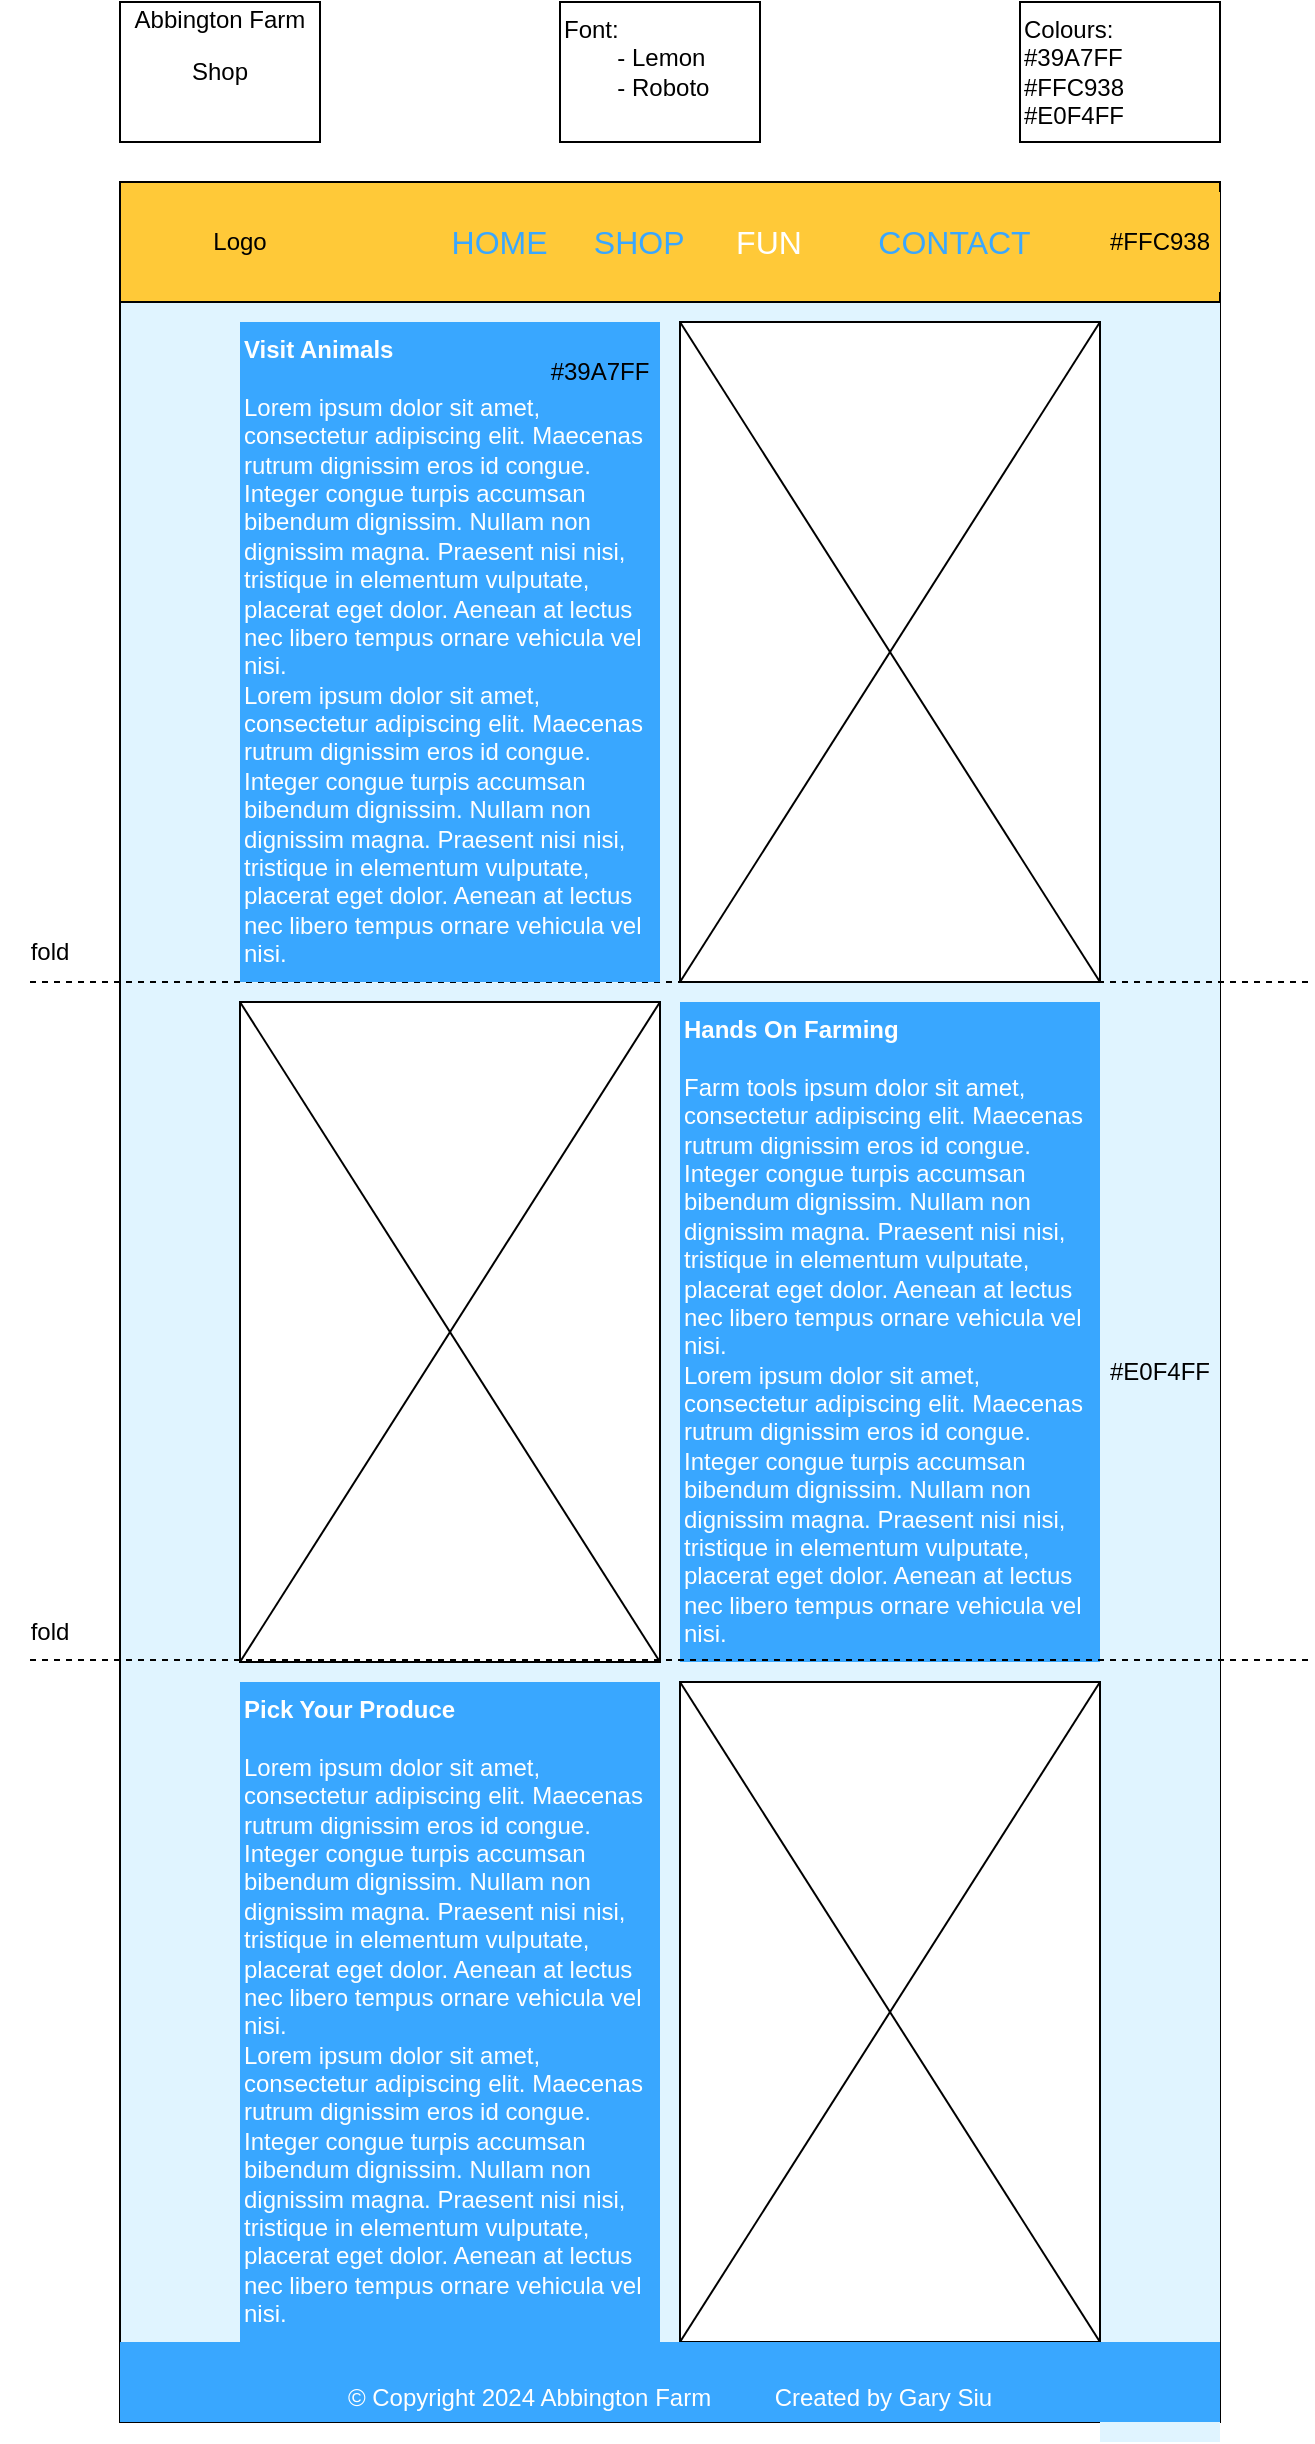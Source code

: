 <mxfile version="23.1.6" type="device">
  <diagram name="Page-1" id="TmDt9XGM6VzQtZlpyaEq">
    <mxGraphModel dx="617" dy="1153" grid="1" gridSize="10" guides="1" tooltips="1" connect="1" arrows="1" fold="1" page="1" pageScale="1" pageWidth="827" pageHeight="1169" math="0" shadow="0">
      <root>
        <mxCell id="0" />
        <mxCell id="1" parent="0" />
        <mxCell id="0ws95KaB-2t9atwoKgnw-23" value="" style="rounded=0;whiteSpace=wrap;html=1;fillColor=#E0F4FF;" parent="1" vertex="1">
          <mxGeometry x="100" y="220" width="550" height="1060" as="geometry" />
        </mxCell>
        <mxCell id="0ws95KaB-2t9atwoKgnw-8" value="#E0F4FF" style="rounded=0;whiteSpace=wrap;html=1;strokeColor=none;fillColor=#E0F4FF;" parent="1" vertex="1">
          <mxGeometry x="590" y="220" width="60" height="1070" as="geometry" />
        </mxCell>
        <mxCell id="0ws95KaB-2t9atwoKgnw-19" value="&lt;font color=&quot;#ffffff&quot;&gt;&lt;b&gt;Hands On Farming&lt;/b&gt;&lt;br&gt;&lt;br&gt;Farm tools ipsum dolor sit amet, consectetur adipiscing elit. Maecenas rutrum dignissim eros id congue. Integer congue turpis accumsan bibendum dignissim. Nullam non dignissim magna. Praesent nisi nisi, tristique in elementum vulputate, placerat eget dolor. Aenean at lectus nec libero tempus ornare vehicula vel nisi.&lt;br&gt;Lorem ipsum dolor sit amet, consectetur adipiscing elit. Maecenas rutrum dignissim eros id congue. Integer congue turpis accumsan bibendum dignissim. Nullam non dignissim magna. Praesent nisi nisi, tristique in elementum vulputate, placerat eget dolor. Aenean at lectus nec libero tempus ornare vehicula vel nisi.&lt;/font&gt;" style="rounded=0;whiteSpace=wrap;html=1;verticalAlign=top;align=left;fillColor=#39A7FF;strokeColor=none;" parent="1" vertex="1">
          <mxGeometry x="380" y="570" width="210" height="330" as="geometry" />
        </mxCell>
        <mxCell id="0ws95KaB-2t9atwoKgnw-32" value="" style="endArrow=none;dashed=1;html=1;rounded=0;" parent="1" edge="1">
          <mxGeometry width="50" height="50" relative="1" as="geometry">
            <mxPoint x="55" y="560" as="sourcePoint" />
            <mxPoint x="695" y="560" as="targetPoint" />
          </mxGeometry>
        </mxCell>
        <mxCell id="0ws95KaB-2t9atwoKgnw-33" value="fold" style="rounded=0;whiteSpace=wrap;html=1;strokeColor=none;fillColor=none;" parent="1" vertex="1">
          <mxGeometry x="40" y="530" width="50" height="30" as="geometry" />
        </mxCell>
        <mxCell id="0ws95KaB-2t9atwoKgnw-35" value="&lt;font color=&quot;#ffffff&quot;&gt;&lt;b&gt;Visit Animals&lt;/b&gt;&lt;br&gt;&lt;br&gt;Lorem ipsum dolor sit amet, consectetur adipiscing elit. Maecenas rutrum dignissim eros id congue. Integer congue turpis accumsan bibendum dignissim. Nullam non dignissim magna. Praesent nisi nisi, tristique in elementum vulputate, placerat eget dolor. Aenean at lectus nec libero tempus ornare vehicula vel nisi.&lt;br&gt;Lorem ipsum dolor sit amet, consectetur adipiscing elit. Maecenas rutrum dignissim eros id congue. Integer congue turpis accumsan bibendum dignissim. Nullam non dignissim magna. Praesent nisi nisi, tristique in elementum vulputate, placerat eget dolor. Aenean at lectus nec libero tempus ornare vehicula vel nisi.&lt;/font&gt;" style="rounded=0;whiteSpace=wrap;html=1;verticalAlign=top;align=left;fillColor=#39A7FF;strokeColor=none;" parent="1" vertex="1">
          <mxGeometry x="160" y="230" width="210" height="330" as="geometry" />
        </mxCell>
        <mxCell id="0ws95KaB-2t9atwoKgnw-37" value="" style="group" parent="1" vertex="1" connectable="0">
          <mxGeometry x="380" y="230" width="210" height="330" as="geometry" />
        </mxCell>
        <mxCell id="0ws95KaB-2t9atwoKgnw-27" value="" style="rounded=0;whiteSpace=wrap;html=1;" parent="0ws95KaB-2t9atwoKgnw-37" vertex="1">
          <mxGeometry width="210" height="330" as="geometry" />
        </mxCell>
        <mxCell id="0ws95KaB-2t9atwoKgnw-28" value="" style="endArrow=none;html=1;rounded=0;exitX=0;exitY=0;exitDx=0;exitDy=0;entryX=1;entryY=1;entryDx=0;entryDy=0;" parent="0ws95KaB-2t9atwoKgnw-37" source="0ws95KaB-2t9atwoKgnw-27" target="0ws95KaB-2t9atwoKgnw-27" edge="1">
          <mxGeometry width="50" height="50" relative="1" as="geometry">
            <mxPoint x="-40" y="230" as="sourcePoint" />
            <mxPoint x="10" y="180" as="targetPoint" />
          </mxGeometry>
        </mxCell>
        <mxCell id="0ws95KaB-2t9atwoKgnw-29" value="" style="endArrow=none;html=1;rounded=0;exitX=0;exitY=1;exitDx=0;exitDy=0;entryX=1;entryY=0;entryDx=0;entryDy=0;" parent="0ws95KaB-2t9atwoKgnw-37" source="0ws95KaB-2t9atwoKgnw-27" target="0ws95KaB-2t9atwoKgnw-27" edge="1">
          <mxGeometry width="50" height="50" relative="1" as="geometry">
            <mxPoint x="-290.0" y="320" as="sourcePoint" />
            <mxPoint x="150" y="330" as="targetPoint" />
          </mxGeometry>
        </mxCell>
        <mxCell id="0ws95KaB-2t9atwoKgnw-38" value="" style="group" parent="1" vertex="1" connectable="0">
          <mxGeometry x="160" y="570" width="210" height="330" as="geometry" />
        </mxCell>
        <mxCell id="0ws95KaB-2t9atwoKgnw-39" value="" style="rounded=0;whiteSpace=wrap;html=1;" parent="0ws95KaB-2t9atwoKgnw-38" vertex="1">
          <mxGeometry width="210" height="330" as="geometry" />
        </mxCell>
        <mxCell id="0ws95KaB-2t9atwoKgnw-40" value="" style="endArrow=none;html=1;rounded=0;exitX=0;exitY=0;exitDx=0;exitDy=0;entryX=1;entryY=1;entryDx=0;entryDy=0;" parent="0ws95KaB-2t9atwoKgnw-38" source="0ws95KaB-2t9atwoKgnw-39" target="0ws95KaB-2t9atwoKgnw-39" edge="1">
          <mxGeometry width="50" height="50" relative="1" as="geometry">
            <mxPoint x="-40" y="230" as="sourcePoint" />
            <mxPoint x="10" y="180" as="targetPoint" />
          </mxGeometry>
        </mxCell>
        <mxCell id="0ws95KaB-2t9atwoKgnw-41" value="" style="endArrow=none;html=1;rounded=0;exitX=0;exitY=1;exitDx=0;exitDy=0;entryX=1;entryY=0;entryDx=0;entryDy=0;" parent="0ws95KaB-2t9atwoKgnw-38" source="0ws95KaB-2t9atwoKgnw-39" target="0ws95KaB-2t9atwoKgnw-39" edge="1">
          <mxGeometry width="50" height="50" relative="1" as="geometry">
            <mxPoint x="-290.0" y="320" as="sourcePoint" />
            <mxPoint x="150" y="330" as="targetPoint" />
          </mxGeometry>
        </mxCell>
        <mxCell id="0ws95KaB-2t9atwoKgnw-43" value="" style="group" parent="1" vertex="1" connectable="0">
          <mxGeometry x="380" y="910" width="210" height="330" as="geometry" />
        </mxCell>
        <mxCell id="0ws95KaB-2t9atwoKgnw-44" value="" style="rounded=0;whiteSpace=wrap;html=1;" parent="0ws95KaB-2t9atwoKgnw-43" vertex="1">
          <mxGeometry width="210" height="330" as="geometry" />
        </mxCell>
        <mxCell id="0ws95KaB-2t9atwoKgnw-45" value="" style="endArrow=none;html=1;rounded=0;exitX=0;exitY=0;exitDx=0;exitDy=0;entryX=1;entryY=1;entryDx=0;entryDy=0;" parent="0ws95KaB-2t9atwoKgnw-43" source="0ws95KaB-2t9atwoKgnw-44" target="0ws95KaB-2t9atwoKgnw-44" edge="1">
          <mxGeometry width="50" height="50" relative="1" as="geometry">
            <mxPoint x="-40" y="230" as="sourcePoint" />
            <mxPoint x="10" y="180" as="targetPoint" />
          </mxGeometry>
        </mxCell>
        <mxCell id="0ws95KaB-2t9atwoKgnw-46" value="" style="endArrow=none;html=1;rounded=0;exitX=0;exitY=1;exitDx=0;exitDy=0;entryX=1;entryY=0;entryDx=0;entryDy=0;" parent="0ws95KaB-2t9atwoKgnw-43" source="0ws95KaB-2t9atwoKgnw-44" target="0ws95KaB-2t9atwoKgnw-44" edge="1">
          <mxGeometry width="50" height="50" relative="1" as="geometry">
            <mxPoint x="-290.0" y="320" as="sourcePoint" />
            <mxPoint x="150" y="330" as="targetPoint" />
          </mxGeometry>
        </mxCell>
        <mxCell id="0ws95KaB-2t9atwoKgnw-47" value="&lt;font color=&quot;#ffffff&quot;&gt;&lt;b&gt;Pick Your Produce&lt;/b&gt;&lt;br&gt;&lt;br&gt;Lorem ipsum dolor sit amet, consectetur adipiscing elit. Maecenas rutrum dignissim eros id congue. Integer congue turpis accumsan bibendum dignissim. Nullam non dignissim magna. Praesent nisi nisi, tristique in elementum vulputate, placerat eget dolor. Aenean at lectus nec libero tempus ornare vehicula vel nisi.&lt;br&gt;Lorem ipsum dolor sit amet, consectetur adipiscing elit. Maecenas rutrum dignissim eros id congue. Integer congue turpis accumsan bibendum dignissim. Nullam non dignissim magna. Praesent nisi nisi, tristique in elementum vulputate, placerat eget dolor. Aenean at lectus nec libero tempus ornare vehicula vel nisi.&lt;/font&gt;" style="rounded=0;whiteSpace=wrap;html=1;verticalAlign=top;align=left;fillColor=#39A7FF;strokeColor=none;" parent="1" vertex="1">
          <mxGeometry x="160" y="910" width="210" height="330" as="geometry" />
        </mxCell>
        <mxCell id="0ws95KaB-2t9atwoKgnw-48" value="fold" style="rounded=0;whiteSpace=wrap;html=1;strokeColor=none;fillColor=none;" parent="1" vertex="1">
          <mxGeometry x="40" y="870" width="50" height="30" as="geometry" />
        </mxCell>
        <mxCell id="0ws95KaB-2t9atwoKgnw-50" value="" style="endArrow=none;dashed=1;html=1;rounded=0;" parent="1" edge="1">
          <mxGeometry width="50" height="50" relative="1" as="geometry">
            <mxPoint x="55" y="899" as="sourcePoint" />
            <mxPoint x="695" y="899" as="targetPoint" />
          </mxGeometry>
        </mxCell>
        <mxCell id="QlrDiMTmjFx_AdwDfv0w-2" value="&lt;div align=&quot;left&quot; style=&quot;font-size: 16px;&quot;&gt;&lt;font color=&quot;#39a7ff&quot; style=&quot;font-size: 16px;&quot;&gt;&lt;span style=&quot;white-space: pre;&quot;&gt;&#x9;&lt;/span&gt;&lt;span style=&quot;white-space: pre;&quot;&gt;&#x9;HOME&lt;/span&gt;&lt;/font&gt;&lt;font color=&quot;#39a7ff&quot; style=&quot;font-size: 16px;&quot;&gt; &lt;span style=&quot;white-space: pre;&quot;&gt;&#x9;SHOP&lt;/span&gt;&lt;/font&gt;&lt;font color=&quot;#39a7ff&quot; style=&quot;font-size: 16px;&quot;&gt; &lt;span style=&quot;white-space: pre;&quot;&gt;&#x9;&lt;/span&gt;&lt;/font&gt;&lt;font color=&quot;#ffffff&quot;&gt;FUN&lt;/font&gt;&lt;font color=&quot;#ffffff&quot; style=&quot;font-size: 16px;&quot;&gt; &lt;span style=&quot;white-space: pre;&quot;&gt;&#x9;&lt;/span&gt;&lt;/font&gt;&lt;font color=&quot;#39a7ff&quot; style=&quot;font-size: 16px;&quot;&gt;CONTACT&lt;br style=&quot;font-size: 16px;&quot;&gt;&lt;/font&gt;&lt;/div&gt;" style="rounded=0;whiteSpace=wrap;html=1;fillColor=#FFC938;fontSize=16;fontColor=#416D19;" parent="1" vertex="1">
          <mxGeometry x="100" y="160" width="550" height="60" as="geometry" />
        </mxCell>
        <mxCell id="QlrDiMTmjFx_AdwDfv0w-3" value="Logo" style="rounded=0;whiteSpace=wrap;html=1;strokeColor=none;fillColor=none;" parent="1" vertex="1">
          <mxGeometry x="100" y="160" width="120" height="60" as="geometry" />
        </mxCell>
        <mxCell id="QlrDiMTmjFx_AdwDfv0w-4" value="#FFC938" style="rounded=0;whiteSpace=wrap;html=1;fillColor=#FFC938;strokeColor=none;" parent="1" vertex="1">
          <mxGeometry x="590" y="165" width="60" height="50" as="geometry" />
        </mxCell>
        <mxCell id="QlrDiMTmjFx_AdwDfv0w-7" value="#39A7FF" style="rounded=0;whiteSpace=wrap;html=1;fillColor=#39A7FF;strokeColor=none;" parent="1" vertex="1">
          <mxGeometry x="310" y="230" width="60" height="50" as="geometry" />
        </mxCell>
        <mxCell id="38O7LvCPyG2D14HAYaSH-1" value="Font:&lt;br&gt;&lt;span style=&quot;white-space: pre;&quot;&gt;&#x9;&lt;/span&gt;- Lemon&lt;br&gt;&lt;span style=&quot;white-space: pre;&quot;&gt;&#x9;&lt;/span&gt;- Roboto" style="rounded=0;whiteSpace=wrap;html=1;align=left;verticalAlign=top;fontStyle=0" parent="1" vertex="1">
          <mxGeometry x="320" y="70" width="100" height="70" as="geometry" />
        </mxCell>
        <mxCell id="38O7LvCPyG2D14HAYaSH-2" value="Colours:&lt;span style=&quot;&quot;&gt; &lt;br&gt;#39A7FF&lt;/span&gt;&lt;br&gt;#FFC938&lt;br&gt;#E0F4FF" style="rounded=0;whiteSpace=wrap;html=1;align=left;verticalAlign=top;fontStyle=0" parent="1" vertex="1">
          <mxGeometry x="550" y="70" width="100" height="70" as="geometry" />
        </mxCell>
        <mxCell id="38O7LvCPyG2D14HAYaSH-3" value="" style="group" parent="1" vertex="1" connectable="0">
          <mxGeometry x="100" y="70" width="100" height="70" as="geometry" />
        </mxCell>
        <mxCell id="38O7LvCPyG2D14HAYaSH-4" value="Shop" style="rounded=0;whiteSpace=wrap;html=1;align=center;verticalAlign=middle;" parent="38O7LvCPyG2D14HAYaSH-3" vertex="1">
          <mxGeometry width="100" height="70" as="geometry" />
        </mxCell>
        <mxCell id="38O7LvCPyG2D14HAYaSH-5" value="Abbington Farm" style="rounded=0;whiteSpace=wrap;html=1;strokeColor=none;fillColor=none;" parent="38O7LvCPyG2D14HAYaSH-3" vertex="1">
          <mxGeometry x="5" width="90" height="17.5" as="geometry" />
        </mxCell>
        <mxCell id="PUON1aUdj6DBYIOgz34--1" value="&lt;font&gt;&lt;br&gt;&lt;/font&gt;&lt;p&gt;&lt;font&gt;© Copyright 2024 Abbington Farm&lt;span style=&quot;white-space: pre;&quot;&gt;&#x9;&lt;/span&gt;&lt;span style=&quot;white-space: pre;&quot;&gt;&#x9;&lt;/span&gt;Created by Gary Siu&lt;br&gt;&lt;/font&gt;&lt;/p&gt;" style="rounded=0;whiteSpace=wrap;html=1;verticalAlign=middle;align=center;fillColor=#39A7FF;strokeColor=none;fontColor=#FFFFFF;" vertex="1" parent="1">
          <mxGeometry x="100" y="1240" width="550" height="40" as="geometry" />
        </mxCell>
      </root>
    </mxGraphModel>
  </diagram>
</mxfile>
